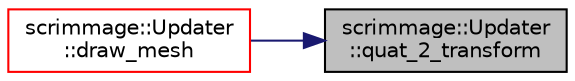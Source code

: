 digraph "scrimmage::Updater::quat_2_transform"
{
 // LATEX_PDF_SIZE
  edge [fontname="Helvetica",fontsize="10",labelfontname="Helvetica",labelfontsize="10"];
  node [fontname="Helvetica",fontsize="10",shape=record];
  rankdir="RL";
  Node1 [label="scrimmage::Updater\l::quat_2_transform",height=0.2,width=0.4,color="black", fillcolor="grey75", style="filled", fontcolor="black",tooltip=" "];
  Node1 -> Node2 [dir="back",color="midnightblue",fontsize="10",style="solid",fontname="Helvetica"];
  Node2 [label="scrimmage::Updater\l::draw_mesh",height=0.2,width=0.4,color="red", fillcolor="white", style="filled",URL="$classscrimmage_1_1Updater.html#a0f66fcef9fc18ab6b8b94c4b10479e68",tooltip=" "];
}
